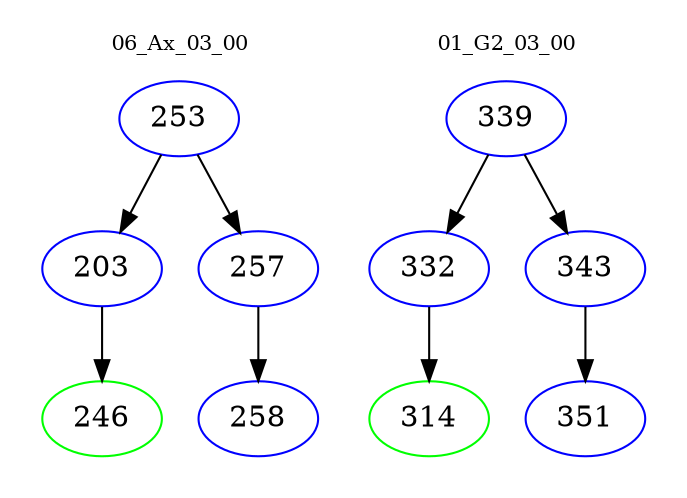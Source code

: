 digraph{
subgraph cluster_0 {
color = white
label = "06_Ax_03_00";
fontsize=10;
T0_253 [label="253", color="blue"]
T0_253 -> T0_203 [color="black"]
T0_203 [label="203", color="blue"]
T0_203 -> T0_246 [color="black"]
T0_246 [label="246", color="green"]
T0_253 -> T0_257 [color="black"]
T0_257 [label="257", color="blue"]
T0_257 -> T0_258 [color="black"]
T0_258 [label="258", color="blue"]
}
subgraph cluster_1 {
color = white
label = "01_G2_03_00";
fontsize=10;
T1_339 [label="339", color="blue"]
T1_339 -> T1_332 [color="black"]
T1_332 [label="332", color="blue"]
T1_332 -> T1_314 [color="black"]
T1_314 [label="314", color="green"]
T1_339 -> T1_343 [color="black"]
T1_343 [label="343", color="blue"]
T1_343 -> T1_351 [color="black"]
T1_351 [label="351", color="blue"]
}
}
